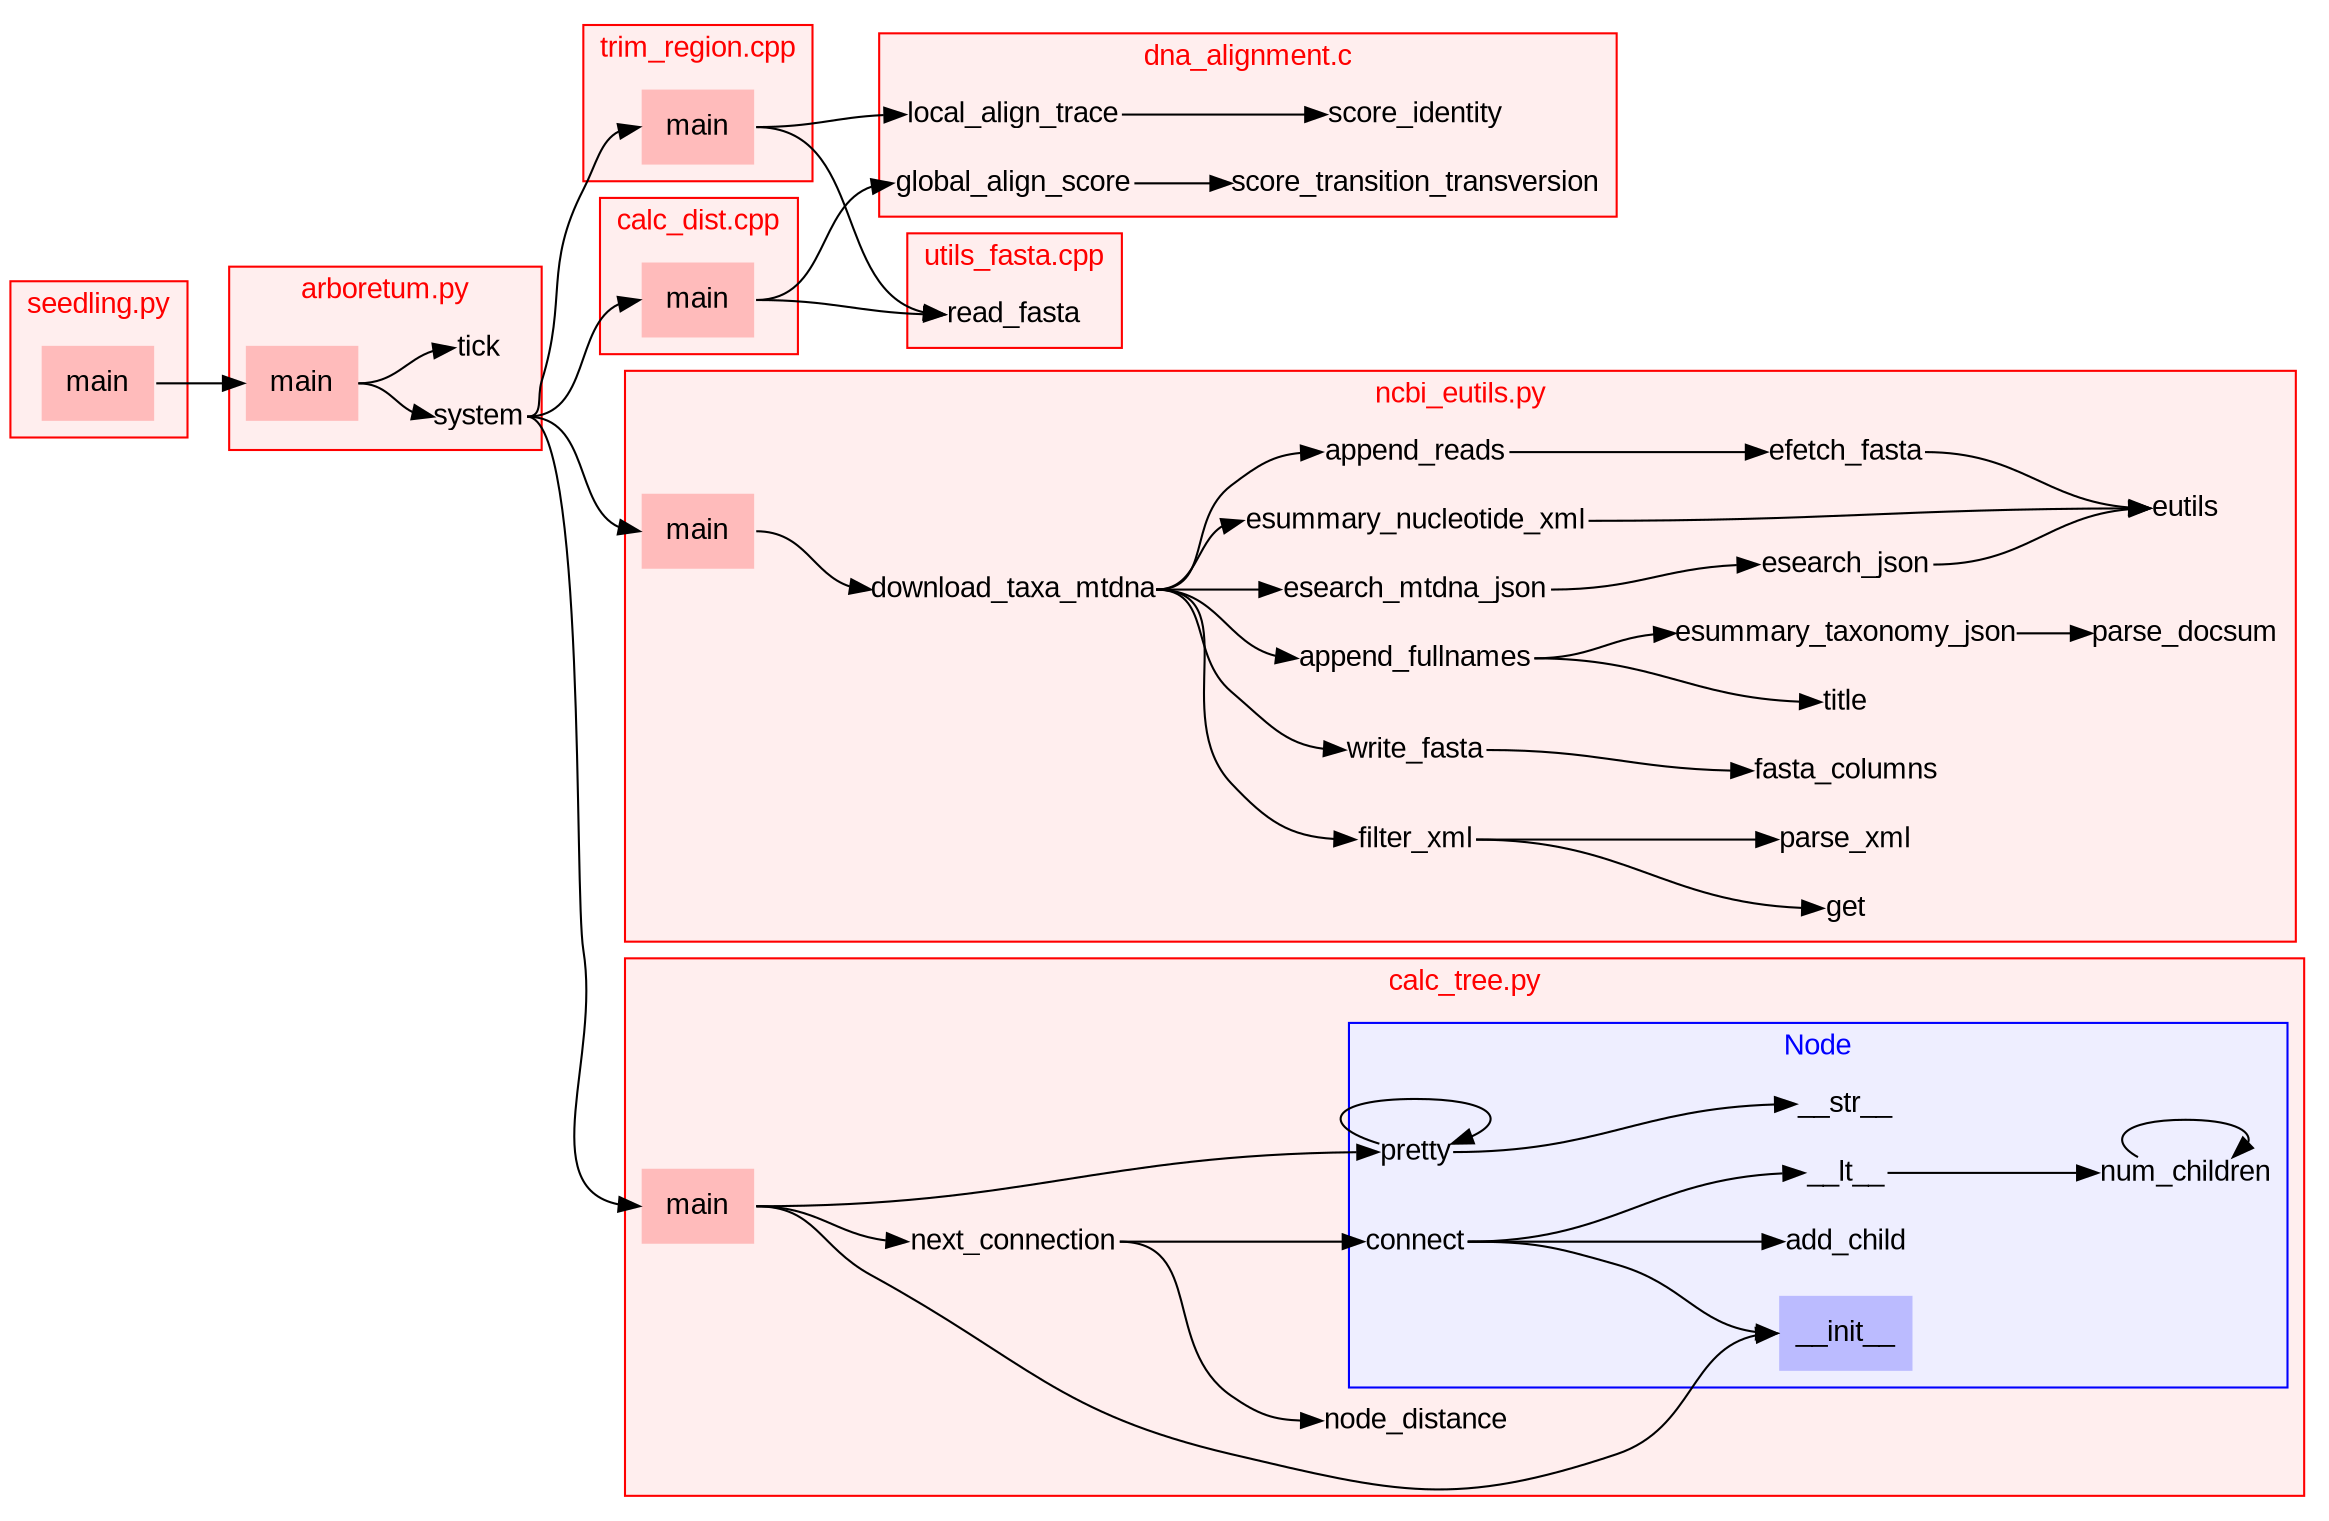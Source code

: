 digraph {
    labelloc="t"
    rankdir="LR"

    color=red
    fontcolor=red
    fontname="Arial"

    node [shape=plain fontname="Arial"]

    subgraph cluster00 {
        label="seedling.py"
        bgcolor="#FFEEEE"
        main_seed [label="main" style=filled color=none fillcolor="#FFBBBB" shape=rect]
    }

    subgraph cluster01 {
        label="arboretum.py"
        bgcolor="#FFEEEE"
        main_arb [label="main" style=filled color=none fillcolor="#FFBBBB" shape=rect]
        system
        tick
    }

    subgraph cluster03 {
        label="trim_region.cpp"
        bgcolor="#FFEEEE"
        main_trim [label="main" style=filled color=none fillcolor="#FFBBBB" shape=rect]
    }

    subgraph cluster04 {
        label="calc_dist.cpp"
        bgcolor="#FFEEEE"
        main_dist [label="main" style=filled color=none fillcolor="#FFBBBB" shape=rect]
    }

    subgraph cluster02 {
        label="ncbi_eutils.py"
        bgcolor="#FFEEEE"
        main_ncbi [label="main" style=filled color=none fillcolor="#FFBBBB" shape=rect]
        title
        get
        parse_docsum
        parse_xml
        filter_xml
        fasta_columns
        write_fasta
        append_fullnames
        append_reads
        download_taxa_mtdna
        eutils
        efetch_fasta
        esearch_json
        esearch_mtdna_json
        esummary_taxonomy_json
        esummary_nucleotide_xml
    }

    subgraph cluster05 {
        label="calc_tree.py"
        bgcolor="#FFEEEE"
        main_tree [label="main" style=filled color=none fillcolor="#FFBBBB" shape=rect]
        subgraph cluster06 {
            label="Node"
            color=blue
            fontcolor=blue
            bgcolor="#EEEEFF"

            __init__ [style=filled color=none fillcolor="#BBBBFF" shape=rect]
            __str__
            __lt__
            num_children
            add_child
            connect
            pretty
        }
        node_distance
        next_connection
    }

    subgraph cluster07 {
        label="dna_alignment.c"
        bgcolor="#FFEEEE"
        score_identity
        score_transition_transversion
        global_align_score
        local_align_trace
    }

    subgraph cluster08 {
        label="utils_fasta.cpp"
        bgcolor="#FFEEEE"
        read_fasta
    }

    // REPL
    main_seed:e->main_arb:w

    // CLI
    main_arb:e->tick:w
    main_arb:e->system:w

    system:e->main_ncbi:w
    system:e->main_trim:w
    system:e->main_dist:w
    system:e->main_tree:w

    // NCBI
    main_ncbi:e->download_taxa_mtdna:w

    download_taxa_mtdna:e->esearch_mtdna_json:w
    download_taxa_mtdna:e->esummary_nucleotide_xml:w
    download_taxa_mtdna:e->filter_xml:w
    download_taxa_mtdna:e->append_fullnames:w
    download_taxa_mtdna:e->append_reads:w
    download_taxa_mtdna:e->write_fasta:w

    esearch_mtdna_json:e->esearch_json:w
    esummary_nucleotide_xml:e->eutils:w
    filter_xml:e->parse_xml:w
    filter_xml:e->get:w
    append_fullnames:e->esummary_taxonomy_json:w
    append_fullnames:e->title:w
    append_reads:e->efetch_fasta:w
    write_fasta:e->fasta_columns:w

    esearch_json:e->eutils:w
    esummary_taxonomy_json:e->parse_docsum:w
    efetch_fasta:e->eutils:w

    # trimming
    main_trim:e->read_fasta:w
    main_trim:e->local_align_trace:w
    local_align_trace:e->score_identity:w

    # distance calculation
    main_dist:e->read_fasta:w
    main_dist:e->global_align_score:w
    global_align_score:e->score_transition_transversion:w

    # tree building
    __lt__:e->num_children:w
    connect:e->__init__:w
    connect:e->__lt__:w
    connect:e->add_child:w
    main_tree:e->__init__:w
    main_tree:e->next_connection:w
    main_tree:e->pretty:w
    next_connection:e->connect:w
    next_connection:e->node_distance:w
    pretty:e->__str__:w

    num_children->num_children
    pretty->pretty
}
